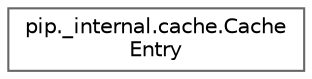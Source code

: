 digraph "Graphical Class Hierarchy"
{
 // LATEX_PDF_SIZE
  bgcolor="transparent";
  edge [fontname=Helvetica,fontsize=10,labelfontname=Helvetica,labelfontsize=10];
  node [fontname=Helvetica,fontsize=10,shape=box,height=0.2,width=0.4];
  rankdir="LR";
  Node0 [id="Node000000",label="pip._internal.cache.Cache\lEntry",height=0.2,width=0.4,color="grey40", fillcolor="white", style="filled",URL="$classpip_1_1__internal_1_1cache_1_1_cache_entry.html",tooltip=" "];
}
